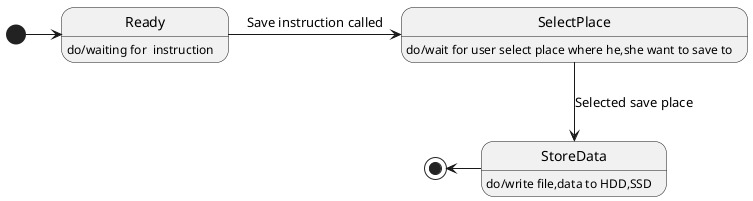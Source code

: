 @startuml 

[*] -> Ready
Ready : do/waiting for  instruction
Ready -> SelectPlace : Save instruction called
SelectPlace : do/wait for user select place where he,she want to save to
SelectPlace --> StoreData : Selected save place
StoreData : do/write file,data to HDD,SSD
StoreData -left-> [*]

@enduml